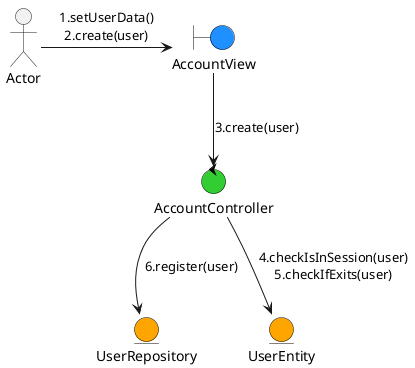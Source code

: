 @startuml CreateUser

skinparam boundary {
  backgroundColor DodgerBlue
  borderColor black
}

skinparam control {
  backgroundColor LimeGreen
  borderColor black
}

skinparam entity {
  backgroundColor Orange
  borderColor black
}

actor Actor
boundary AccountView
control AccountController
entity UserRepository
entity UserEntity

Actor -right-> (AccountView) : 1.setUserData()\n2.create(user)
(AccountView) --> (AccountController) : 3.create(user)
(AccountController) --> (UserRepository) : 6.register(user)
(AccountController) --> (UserEntity) : 4.checkIsInSession(user)\n5.checkIfExits(user)
@enduml